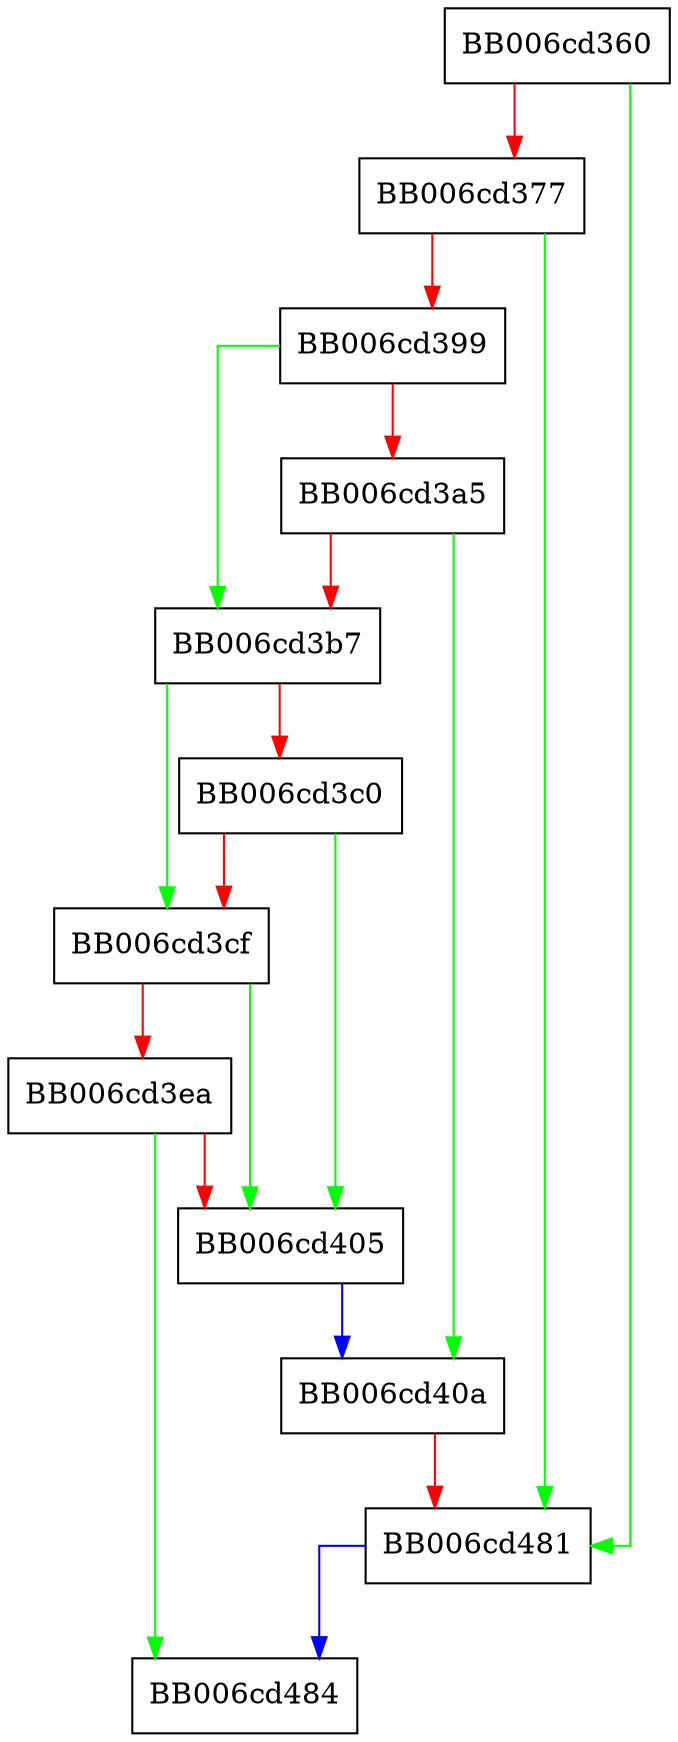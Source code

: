 digraph kdf_tls1_prf_dup {
  node [shape="box"];
  graph [splines=ortho];
  BB006cd360 -> BB006cd481 [color="green"];
  BB006cd360 -> BB006cd377 [color="red"];
  BB006cd377 -> BB006cd481 [color="green"];
  BB006cd377 -> BB006cd399 [color="red"];
  BB006cd399 -> BB006cd3b7 [color="green"];
  BB006cd399 -> BB006cd3a5 [color="red"];
  BB006cd3a5 -> BB006cd40a [color="green"];
  BB006cd3a5 -> BB006cd3b7 [color="red"];
  BB006cd3b7 -> BB006cd3cf [color="green"];
  BB006cd3b7 -> BB006cd3c0 [color="red"];
  BB006cd3c0 -> BB006cd405 [color="green"];
  BB006cd3c0 -> BB006cd3cf [color="red"];
  BB006cd3cf -> BB006cd405 [color="green"];
  BB006cd3cf -> BB006cd3ea [color="red"];
  BB006cd3ea -> BB006cd484 [color="green"];
  BB006cd3ea -> BB006cd405 [color="red"];
  BB006cd405 -> BB006cd40a [color="blue"];
  BB006cd40a -> BB006cd481 [color="red"];
  BB006cd481 -> BB006cd484 [color="blue"];
}